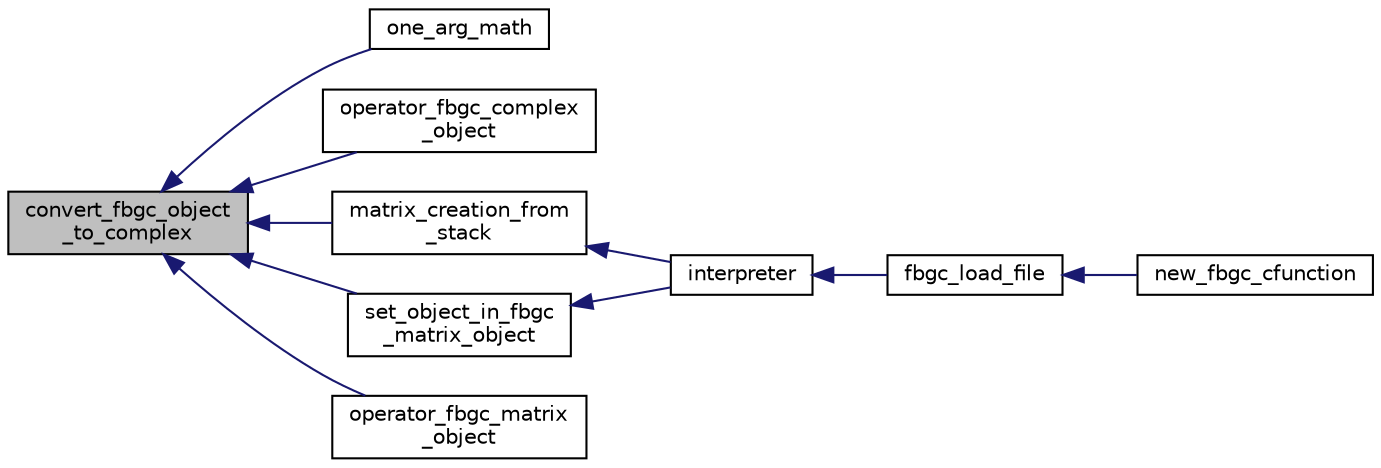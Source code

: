 digraph "convert_fbgc_object_to_complex"
{
  edge [fontname="Helvetica",fontsize="10",labelfontname="Helvetica",labelfontsize="10"];
  node [fontname="Helvetica",fontsize="10",shape=record];
  rankdir="LR";
  Node2 [label="convert_fbgc_object\l_to_complex",height=0.2,width=0.4,color="black", fillcolor="grey75", style="filled", fontcolor="black"];
  Node2 -> Node3 [dir="back",color="midnightblue",fontsize="10",style="solid",fontname="Helvetica"];
  Node3 [label="one_arg_math",height=0.2,width=0.4,color="black", fillcolor="white", style="filled",URL="$fbgc__math_8c.html#aa6e10b1ad6ff2f812aec975bf195c447"];
  Node2 -> Node4 [dir="back",color="midnightblue",fontsize="10",style="solid",fontname="Helvetica"];
  Node4 [label="operator_fbgc_complex\l_object",height=0.2,width=0.4,color="black", fillcolor="white", style="filled",URL="$complex__object_8h.html#a359764fc727e64a334631c7eb23b45ba"];
  Node2 -> Node5 [dir="back",color="midnightblue",fontsize="10",style="solid",fontname="Helvetica"];
  Node5 [label="matrix_creation_from\l_stack",height=0.2,width=0.4,color="black", fillcolor="white", style="filled",URL="$matrix__object_8h.html#a4345ce34b5ddb080cccb6b385db33eda"];
  Node5 -> Node6 [dir="back",color="midnightblue",fontsize="10",style="solid",fontname="Helvetica"];
  Node6 [label="interpreter",height=0.2,width=0.4,color="black", fillcolor="white", style="filled",URL="$interpreter_8h.html#acb0454b55a53dfb587644f66848a0646"];
  Node6 -> Node7 [dir="back",color="midnightblue",fontsize="10",style="solid",fontname="Helvetica"];
  Node7 [label="fbgc_load_file",height=0.2,width=0.4,color="black", fillcolor="white", style="filled",URL="$fbgc_8h.html#a2aeeff0403205e54bd0dd187e4337b4a"];
  Node7 -> Node8 [dir="back",color="midnightblue",fontsize="10",style="solid",fontname="Helvetica"];
  Node8 [label="new_fbgc_cfunction",height=0.2,width=0.4,color="black", fillcolor="white", style="filled",URL="$fbgc__stl_8c.html#a23883ffe16d0cfdc1f70f3c31b650d2c"];
  Node2 -> Node9 [dir="back",color="midnightblue",fontsize="10",style="solid",fontname="Helvetica"];
  Node9 [label="set_object_in_fbgc\l_matrix_object",height=0.2,width=0.4,color="black", fillcolor="white", style="filled",URL="$matrix__object_8h.html#af8449277f3a9657627663beec19de337"];
  Node9 -> Node6 [dir="back",color="midnightblue",fontsize="10",style="solid",fontname="Helvetica"];
  Node2 -> Node10 [dir="back",color="midnightblue",fontsize="10",style="solid",fontname="Helvetica"];
  Node10 [label="operator_fbgc_matrix\l_object",height=0.2,width=0.4,color="black", fillcolor="white", style="filled",URL="$matrix__object_8h.html#acd9358a8cf3ef246db381503466b8c0e"];
}
